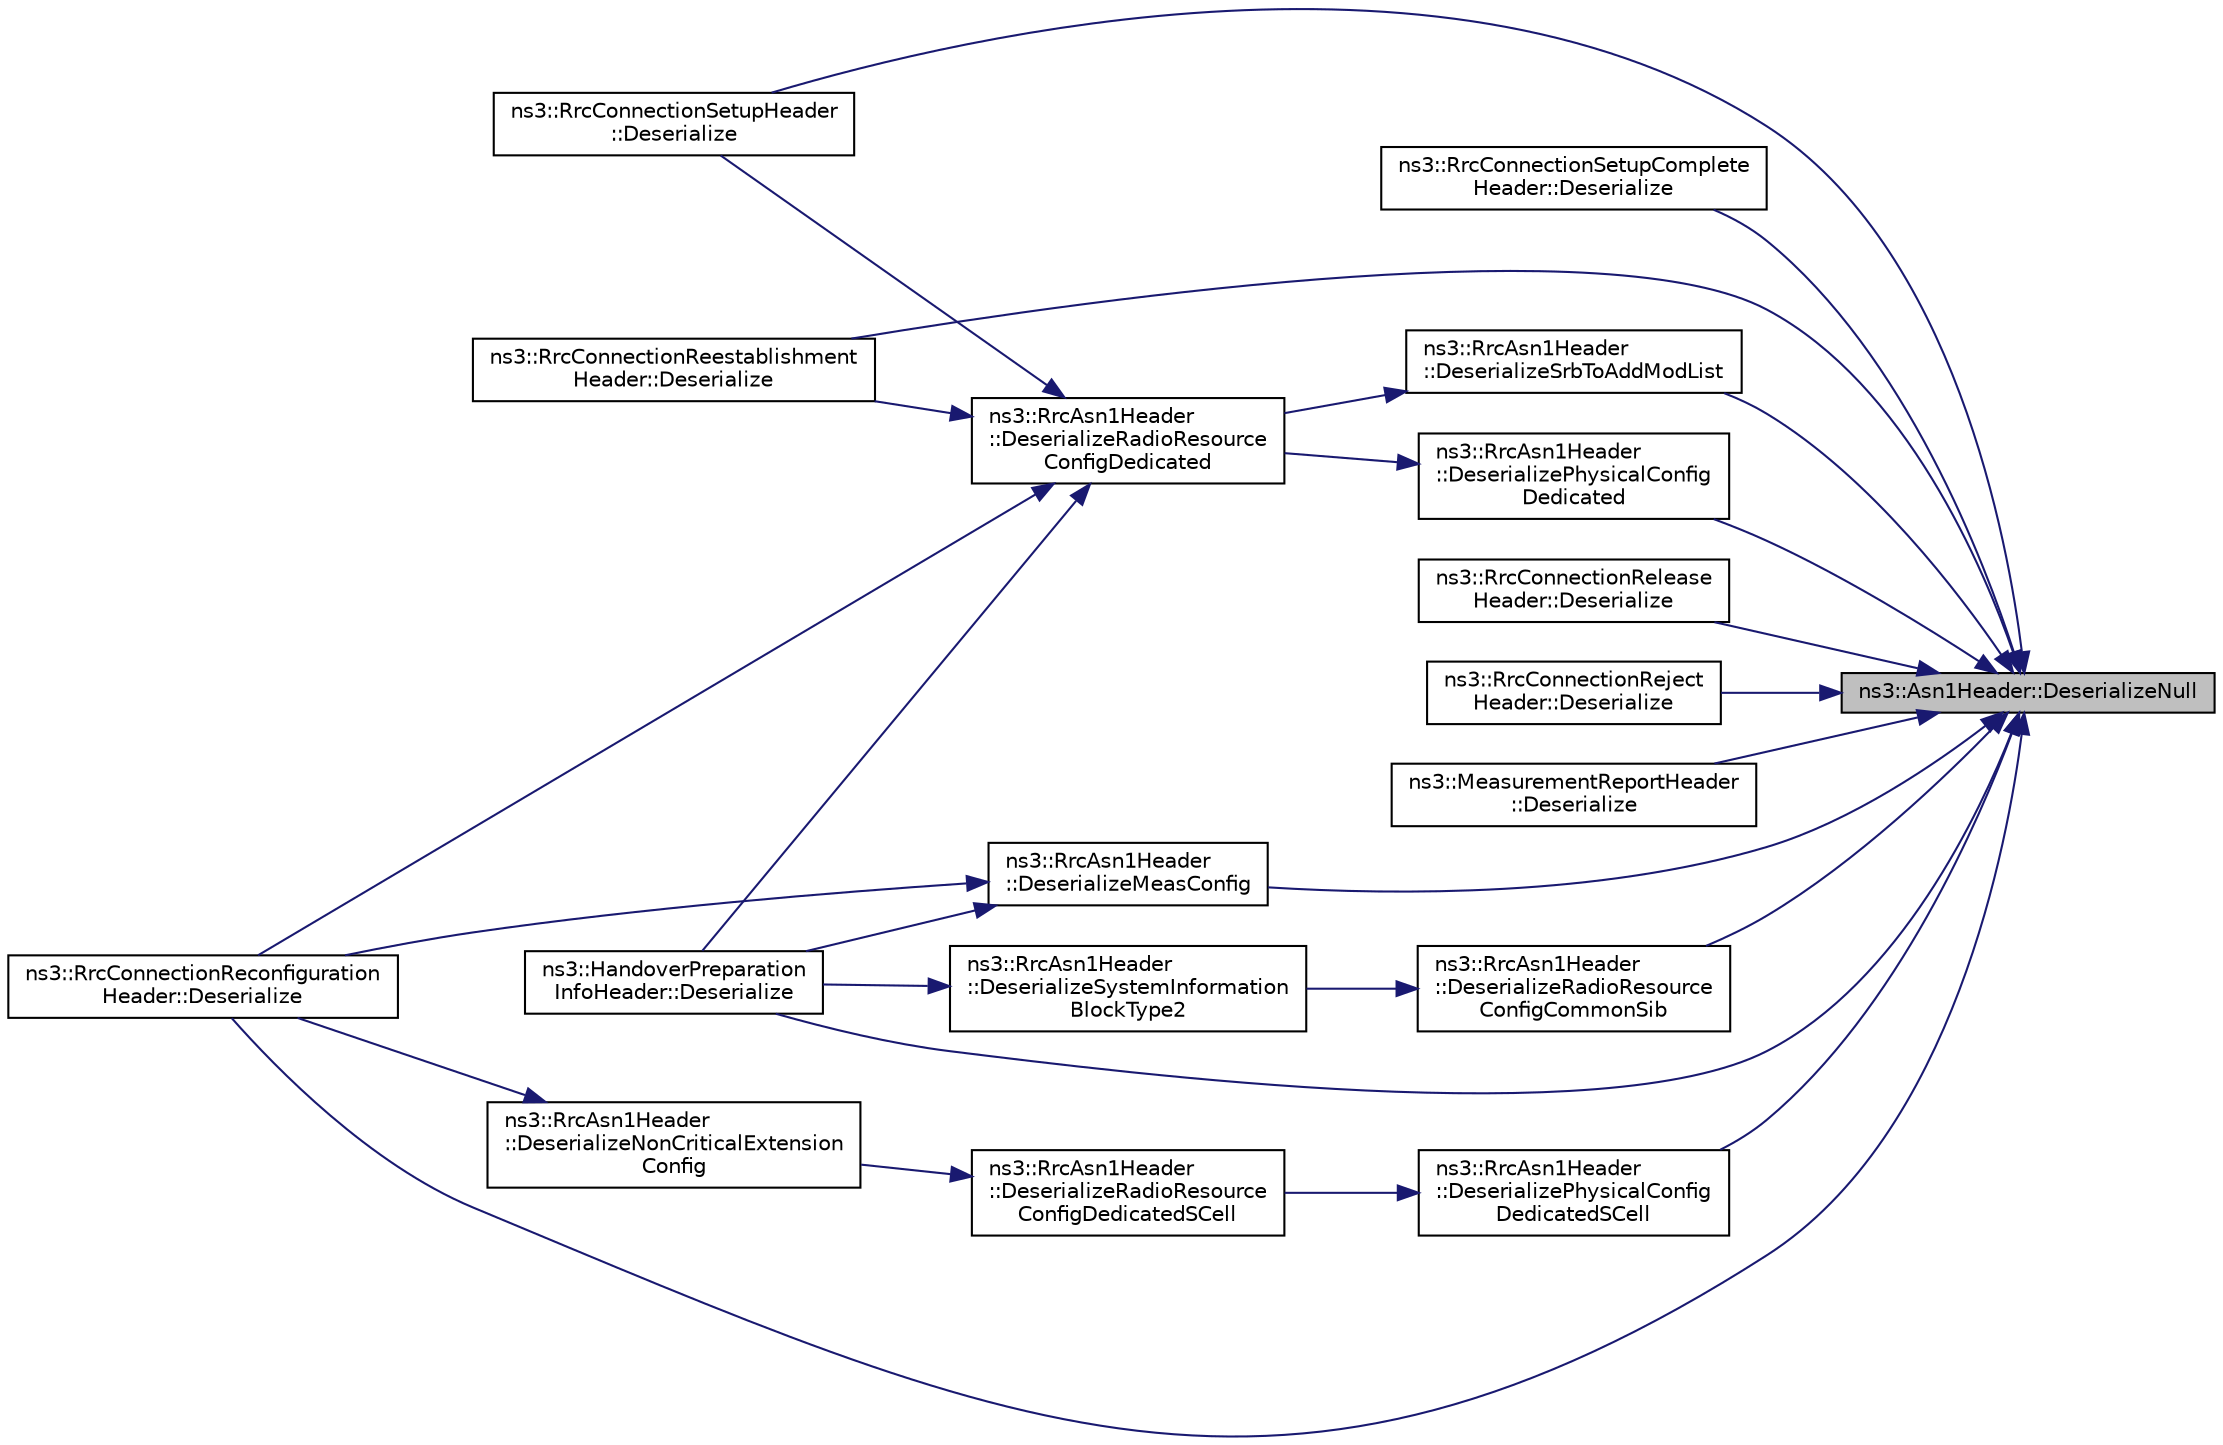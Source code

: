 digraph "ns3::Asn1Header::DeserializeNull"
{
 // LATEX_PDF_SIZE
  edge [fontname="Helvetica",fontsize="10",labelfontname="Helvetica",labelfontsize="10"];
  node [fontname="Helvetica",fontsize="10",shape=record];
  rankdir="RL";
  Node1 [label="ns3::Asn1Header::DeserializeNull",height=0.2,width=0.4,color="black", fillcolor="grey75", style="filled", fontcolor="black",tooltip="Deserialize nothing (null op)"];
  Node1 -> Node2 [dir="back",color="midnightblue",fontsize="10",style="solid",fontname="Helvetica"];
  Node2 [label="ns3::RrcConnectionSetupHeader\l::Deserialize",height=0.2,width=0.4,color="black", fillcolor="white", style="filled",URL="$classns3_1_1_rrc_connection_setup_header.html#aa1f32f316948db4cbcca696b25973798",tooltip=" "];
  Node1 -> Node3 [dir="back",color="midnightblue",fontsize="10",style="solid",fontname="Helvetica"];
  Node3 [label="ns3::RrcConnectionSetupComplete\lHeader::Deserialize",height=0.2,width=0.4,color="black", fillcolor="white", style="filled",URL="$classns3_1_1_rrc_connection_setup_complete_header.html#a6af94bc42c6b6de53b39cb78ddd459a8",tooltip=" "];
  Node1 -> Node4 [dir="back",color="midnightblue",fontsize="10",style="solid",fontname="Helvetica"];
  Node4 [label="ns3::RrcConnectionReconfiguration\lHeader::Deserialize",height=0.2,width=0.4,color="black", fillcolor="white", style="filled",URL="$classns3_1_1_rrc_connection_reconfiguration_header.html#a3de5336b7cbf44d26b57dd17183361be",tooltip=" "];
  Node1 -> Node5 [dir="back",color="midnightblue",fontsize="10",style="solid",fontname="Helvetica"];
  Node5 [label="ns3::HandoverPreparation\lInfoHeader::Deserialize",height=0.2,width=0.4,color="black", fillcolor="white", style="filled",URL="$classns3_1_1_handover_preparation_info_header.html#aee844b98e550f07ccf59193acd0a5f43",tooltip=" "];
  Node1 -> Node6 [dir="back",color="midnightblue",fontsize="10",style="solid",fontname="Helvetica"];
  Node6 [label="ns3::RrcConnectionReestablishment\lHeader::Deserialize",height=0.2,width=0.4,color="black", fillcolor="white", style="filled",URL="$classns3_1_1_rrc_connection_reestablishment_header.html#abb843777db19cfbf033e8ffcbc539e5d",tooltip=" "];
  Node1 -> Node7 [dir="back",color="midnightblue",fontsize="10",style="solid",fontname="Helvetica"];
  Node7 [label="ns3::RrcConnectionRelease\lHeader::Deserialize",height=0.2,width=0.4,color="black", fillcolor="white", style="filled",URL="$classns3_1_1_rrc_connection_release_header.html#ae3b88034e9a622c2c5b4104d9382325b",tooltip=" "];
  Node1 -> Node8 [dir="back",color="midnightblue",fontsize="10",style="solid",fontname="Helvetica"];
  Node8 [label="ns3::RrcConnectionReject\lHeader::Deserialize",height=0.2,width=0.4,color="black", fillcolor="white", style="filled",URL="$classns3_1_1_rrc_connection_reject_header.html#aee0fe0a7c91b98ddd6dbd4d9a21aa222",tooltip=" "];
  Node1 -> Node9 [dir="back",color="midnightblue",fontsize="10",style="solid",fontname="Helvetica"];
  Node9 [label="ns3::MeasurementReportHeader\l::Deserialize",height=0.2,width=0.4,color="black", fillcolor="white", style="filled",URL="$classns3_1_1_measurement_report_header.html#a432b1c3563184d6f9fc0a7e3c75c9eaf",tooltip=" "];
  Node1 -> Node10 [dir="back",color="midnightblue",fontsize="10",style="solid",fontname="Helvetica"];
  Node10 [label="ns3::RrcAsn1Header\l::DeserializeMeasConfig",height=0.2,width=0.4,color="black", fillcolor="white", style="filled",URL="$classns3_1_1_rrc_asn1_header.html#a2bad164e0412e09c0f68aeaee202ee35",tooltip="Deserialize measure config function."];
  Node10 -> Node4 [dir="back",color="midnightblue",fontsize="10",style="solid",fontname="Helvetica"];
  Node10 -> Node5 [dir="back",color="midnightblue",fontsize="10",style="solid",fontname="Helvetica"];
  Node1 -> Node11 [dir="back",color="midnightblue",fontsize="10",style="solid",fontname="Helvetica"];
  Node11 [label="ns3::RrcAsn1Header\l::DeserializePhysicalConfig\lDedicated",height=0.2,width=0.4,color="black", fillcolor="white", style="filled",URL="$classns3_1_1_rrc_asn1_header.html#a32dfda6b17e399d6727f7a16e48399ed",tooltip="Deserialize physical config dedicated function."];
  Node11 -> Node12 [dir="back",color="midnightblue",fontsize="10",style="solid",fontname="Helvetica"];
  Node12 [label="ns3::RrcAsn1Header\l::DeserializeRadioResource\lConfigDedicated",height=0.2,width=0.4,color="black", fillcolor="white", style="filled",URL="$classns3_1_1_rrc_asn1_header.html#abafc8885597eb46dfaea4bc5a715b00d",tooltip="Deserialize radio resource config dedicated function."];
  Node12 -> Node2 [dir="back",color="midnightblue",fontsize="10",style="solid",fontname="Helvetica"];
  Node12 -> Node4 [dir="back",color="midnightblue",fontsize="10",style="solid",fontname="Helvetica"];
  Node12 -> Node5 [dir="back",color="midnightblue",fontsize="10",style="solid",fontname="Helvetica"];
  Node12 -> Node6 [dir="back",color="midnightblue",fontsize="10",style="solid",fontname="Helvetica"];
  Node1 -> Node13 [dir="back",color="midnightblue",fontsize="10",style="solid",fontname="Helvetica"];
  Node13 [label="ns3::RrcAsn1Header\l::DeserializePhysicalConfig\lDedicatedSCell",height=0.2,width=0.4,color="black", fillcolor="white", style="filled",URL="$classns3_1_1_rrc_asn1_header.html#a8011460964bcb548ab8b9b698222d351",tooltip="Deserialize physical config dedicated SCell function."];
  Node13 -> Node14 [dir="back",color="midnightblue",fontsize="10",style="solid",fontname="Helvetica"];
  Node14 [label="ns3::RrcAsn1Header\l::DeserializeRadioResource\lConfigDedicatedSCell",height=0.2,width=0.4,color="black", fillcolor="white", style="filled",URL="$classns3_1_1_rrc_asn1_header.html#aeac68f6bb7da71ce3f9b6b68df410e60",tooltip="Deserialize radio resource config dedicated SCell function."];
  Node14 -> Node15 [dir="back",color="midnightblue",fontsize="10",style="solid",fontname="Helvetica"];
  Node15 [label="ns3::RrcAsn1Header\l::DeserializeNonCriticalExtension\lConfig",height=0.2,width=0.4,color="black", fillcolor="white", style="filled",URL="$classns3_1_1_rrc_asn1_header.html#a3b0a2bd8687f3536ef2790786a935957",tooltip="Deserialize non critical extension config function."];
  Node15 -> Node4 [dir="back",color="midnightblue",fontsize="10",style="solid",fontname="Helvetica"];
  Node1 -> Node16 [dir="back",color="midnightblue",fontsize="10",style="solid",fontname="Helvetica"];
  Node16 [label="ns3::RrcAsn1Header\l::DeserializeRadioResource\lConfigCommonSib",height=0.2,width=0.4,color="black", fillcolor="white", style="filled",URL="$classns3_1_1_rrc_asn1_header.html#af9c55f79d37667463fe12d6d1304b7e5",tooltip="Deserialize radio resource config common SIB function."];
  Node16 -> Node17 [dir="back",color="midnightblue",fontsize="10",style="solid",fontname="Helvetica"];
  Node17 [label="ns3::RrcAsn1Header\l::DeserializeSystemInformation\lBlockType2",height=0.2,width=0.4,color="black", fillcolor="white", style="filled",URL="$classns3_1_1_rrc_asn1_header.html#ac76e61e534e302566ccb9771f19498df",tooltip="Deserialize system information block type 2 function."];
  Node17 -> Node5 [dir="back",color="midnightblue",fontsize="10",style="solid",fontname="Helvetica"];
  Node1 -> Node18 [dir="back",color="midnightblue",fontsize="10",style="solid",fontname="Helvetica"];
  Node18 [label="ns3::RrcAsn1Header\l::DeserializeSrbToAddModList",height=0.2,width=0.4,color="black", fillcolor="white", style="filled",URL="$classns3_1_1_rrc_asn1_header.html#af7a6d8ce57df3b35dc2ec29a4850b79c",tooltip="Deserialize SRB to add mod list function."];
  Node18 -> Node12 [dir="back",color="midnightblue",fontsize="10",style="solid",fontname="Helvetica"];
}
